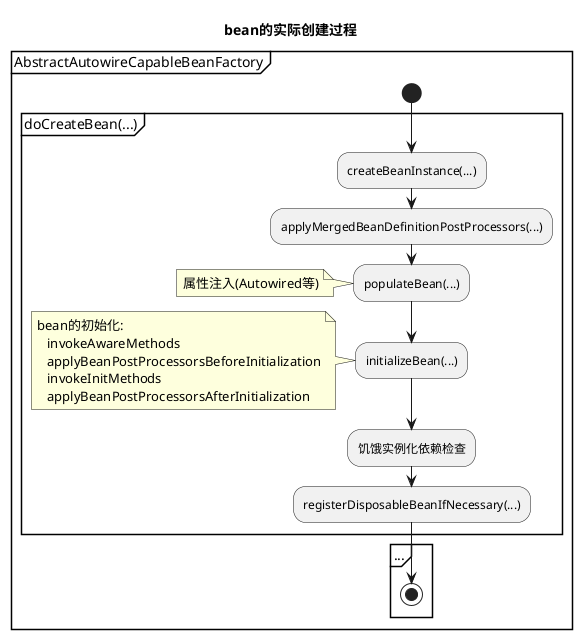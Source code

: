 @startuml
title bean的实际创建过程

group AbstractAutowireCapableBeanFactory
start
partition doCreateBean(...) {
  :createBeanInstance(...);
  :applyMergedBeanDefinitionPostProcessors(...);
  :populateBean(...);
  note left:属性注入(Autowired等)
  :initializeBean(...);
  note left:bean的初始化:\n   invokeAwareMethods\n   applyBeanPostProcessorsBeforeInitialization\n   invokeInitMethods\n   applyBeanPostProcessorsAfterInitialization
  :饥饿实例化依赖检查;
  :registerDisposableBeanIfNecessary(...);
}
partition ... {
  stop
}
@enduml
